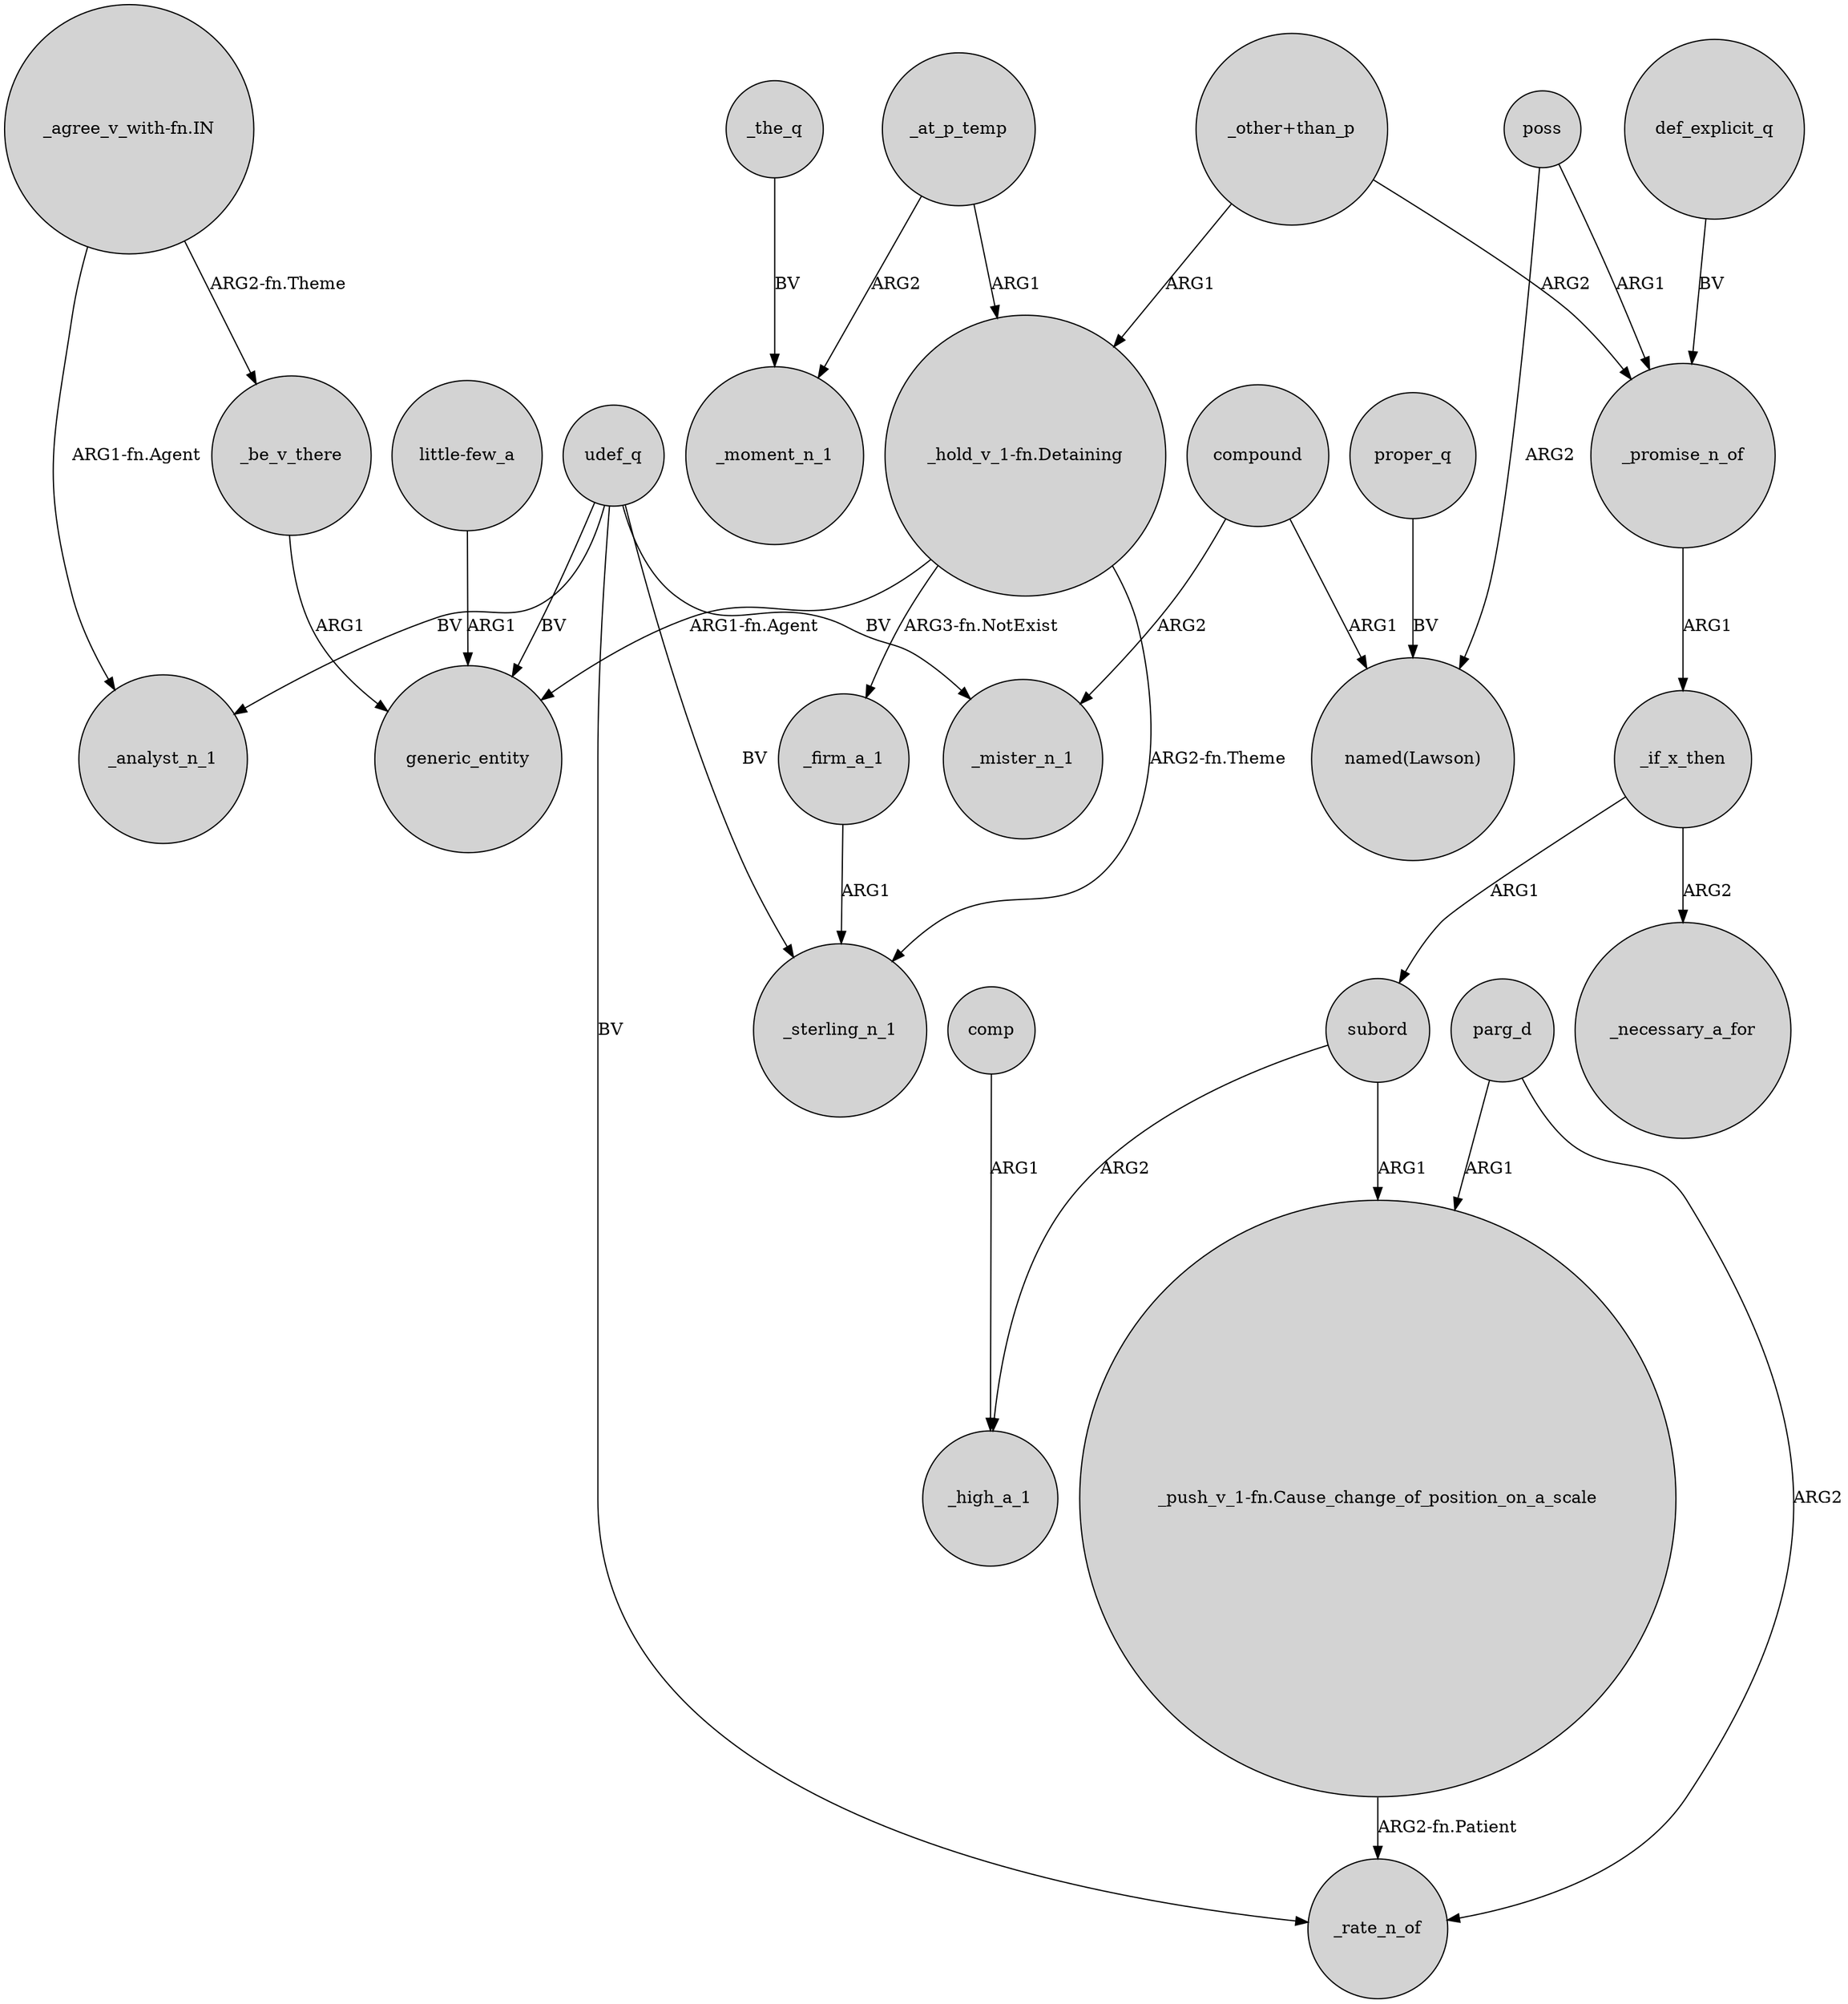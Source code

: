 digraph {
	node [shape=circle style=filled]
	udef_q -> generic_entity [label=BV]
	"_agree_v_with-fn.IN" -> _analyst_n_1 [label="ARG1-fn.Agent"]
	poss -> "named(Lawson)" [label=ARG2]
	subord -> "_push_v_1-fn.Cause_change_of_position_on_a_scale" [label=ARG1]
	"_hold_v_1-fn.Detaining" -> _sterling_n_1 [label="ARG2-fn.Theme"]
	compound -> _mister_n_1 [label=ARG2]
	_if_x_then -> subord [label=ARG1]
	"_other+than_p" -> "_hold_v_1-fn.Detaining" [label=ARG1]
	poss -> _promise_n_of [label=ARG1]
	udef_q -> _mister_n_1 [label=BV]
	def_explicit_q -> _promise_n_of [label=BV]
	udef_q -> _rate_n_of [label=BV]
	comp -> _high_a_1 [label=ARG1]
	subord -> _high_a_1 [label=ARG2]
	parg_d -> "_push_v_1-fn.Cause_change_of_position_on_a_scale" [label=ARG1]
	"_hold_v_1-fn.Detaining" -> _firm_a_1 [label="ARG3-fn.NotExist"]
	_at_p_temp -> _moment_n_1 [label=ARG2]
	_promise_n_of -> _if_x_then [label=ARG1]
	udef_q -> _sterling_n_1 [label=BV]
	compound -> "named(Lawson)" [label=ARG1]
	proper_q -> "named(Lawson)" [label=BV]
	"little-few_a" -> generic_entity [label=ARG1]
	_if_x_then -> _necessary_a_for [label=ARG2]
	_the_q -> _moment_n_1 [label=BV]
	_at_p_temp -> "_hold_v_1-fn.Detaining" [label=ARG1]
	"_push_v_1-fn.Cause_change_of_position_on_a_scale" -> _rate_n_of [label="ARG2-fn.Patient"]
	"_agree_v_with-fn.IN" -> _be_v_there [label="ARG2-fn.Theme"]
	"_hold_v_1-fn.Detaining" -> generic_entity [label="ARG1-fn.Agent"]
	_be_v_there -> generic_entity [label=ARG1]
	parg_d -> _rate_n_of [label=ARG2]
	_firm_a_1 -> _sterling_n_1 [label=ARG1]
	udef_q -> _analyst_n_1 [label=BV]
	"_other+than_p" -> _promise_n_of [label=ARG2]
}
